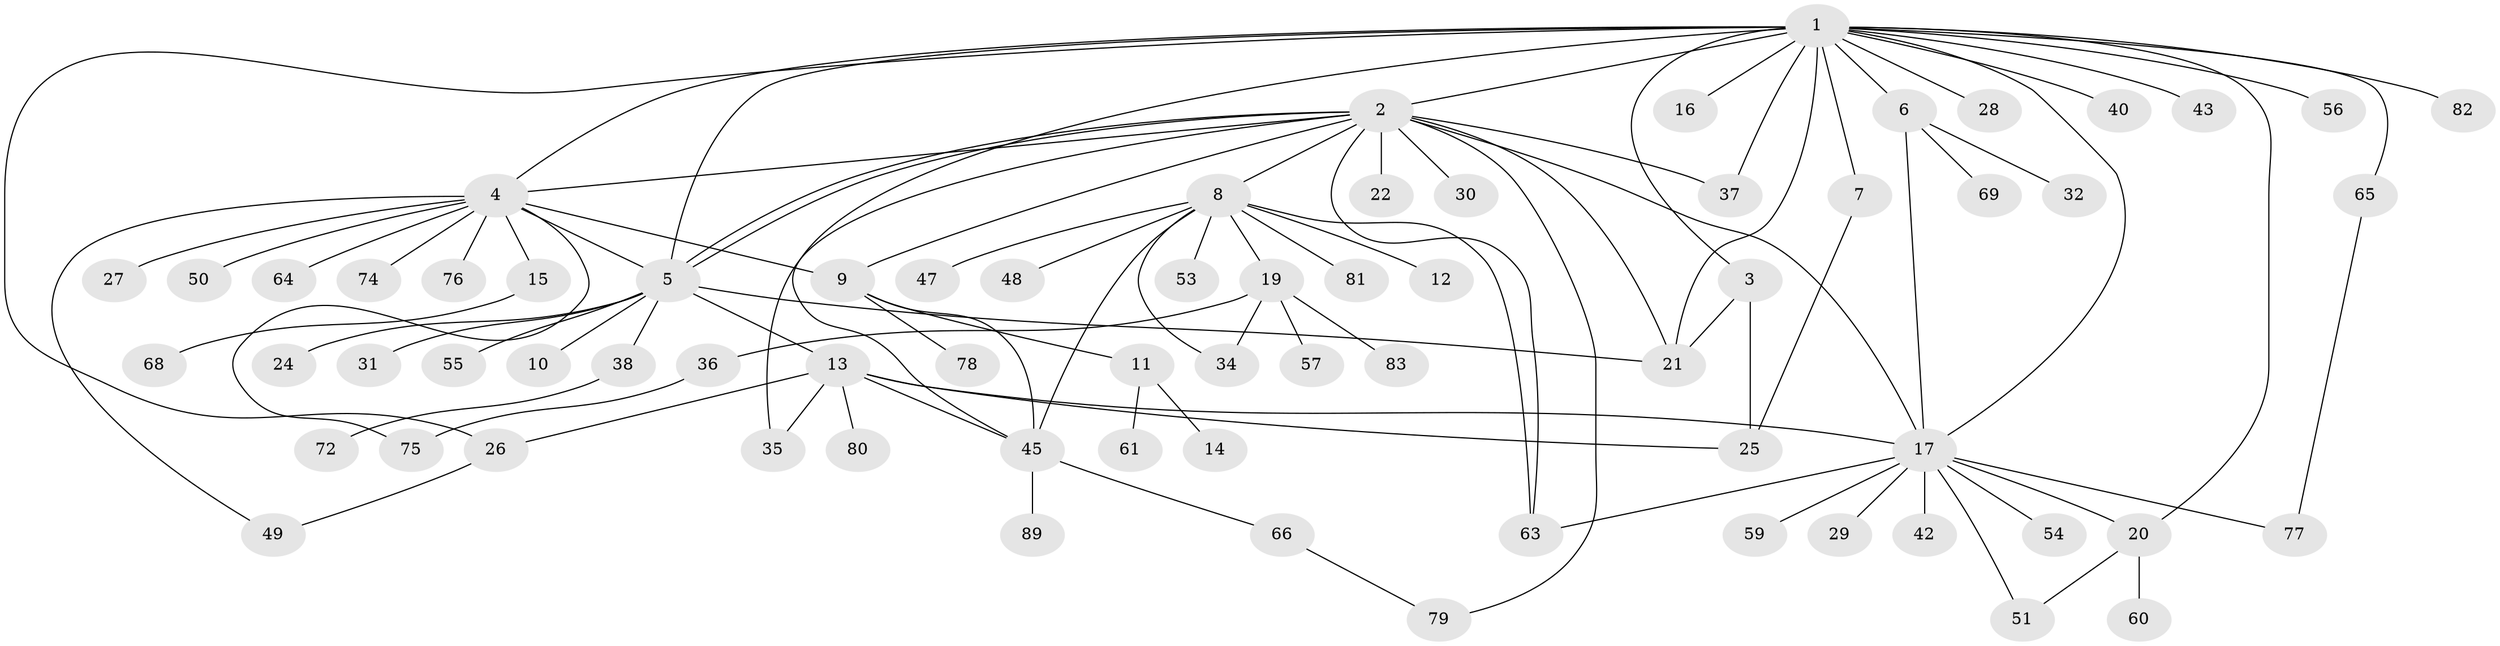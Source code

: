 // Generated by graph-tools (version 1.1) at 2025/51/02/27/25 19:51:58]
// undirected, 70 vertices, 97 edges
graph export_dot {
graph [start="1"]
  node [color=gray90,style=filled];
  1 [super="+46"];
  2 [super="+87"];
  3;
  4 [super="+84"];
  5 [super="+85"];
  6;
  7;
  8 [super="+52"];
  9 [super="+23"];
  10;
  11 [super="+67"];
  12;
  13 [super="+18"];
  14;
  15;
  16;
  17 [super="+41"];
  19 [super="+39"];
  20 [super="+70"];
  21;
  22;
  24;
  25 [super="+58"];
  26 [super="+33"];
  27;
  28;
  29;
  30;
  31;
  32;
  34;
  35;
  36;
  37 [super="+44"];
  38;
  40;
  42;
  43;
  45 [super="+71"];
  47 [super="+62"];
  48;
  49;
  50;
  51;
  53;
  54;
  55;
  56;
  57;
  59;
  60;
  61;
  63 [super="+73"];
  64;
  65;
  66;
  68;
  69;
  72 [super="+86"];
  74;
  75 [super="+88"];
  76;
  77;
  78;
  79;
  80;
  81;
  82;
  83;
  89;
  1 -- 2 [weight=2];
  1 -- 3;
  1 -- 4;
  1 -- 5;
  1 -- 6;
  1 -- 7;
  1 -- 16;
  1 -- 20;
  1 -- 21;
  1 -- 28;
  1 -- 40;
  1 -- 43;
  1 -- 45;
  1 -- 56;
  1 -- 26;
  1 -- 65;
  1 -- 82;
  1 -- 17;
  1 -- 37;
  2 -- 4;
  2 -- 5;
  2 -- 5;
  2 -- 8;
  2 -- 9;
  2 -- 17;
  2 -- 21;
  2 -- 22;
  2 -- 30;
  2 -- 35;
  2 -- 37;
  2 -- 63;
  2 -- 79;
  3 -- 21;
  3 -- 25;
  4 -- 5;
  4 -- 15;
  4 -- 27;
  4 -- 49;
  4 -- 50;
  4 -- 64;
  4 -- 74;
  4 -- 75;
  4 -- 76;
  4 -- 9;
  5 -- 10;
  5 -- 13;
  5 -- 21;
  5 -- 24;
  5 -- 31;
  5 -- 38;
  5 -- 55;
  6 -- 17;
  6 -- 32;
  6 -- 69;
  7 -- 25;
  8 -- 12;
  8 -- 19;
  8 -- 34;
  8 -- 47;
  8 -- 48;
  8 -- 53;
  8 -- 81;
  8 -- 45;
  8 -- 63;
  9 -- 11;
  9 -- 45;
  9 -- 78;
  11 -- 14;
  11 -- 61;
  13 -- 17;
  13 -- 25;
  13 -- 26;
  13 -- 35;
  13 -- 45;
  13 -- 80;
  15 -- 68;
  17 -- 20;
  17 -- 29;
  17 -- 42;
  17 -- 51;
  17 -- 54;
  17 -- 59;
  17 -- 77;
  17 -- 63;
  19 -- 34;
  19 -- 36;
  19 -- 83;
  19 -- 57;
  20 -- 51;
  20 -- 60;
  26 -- 49;
  36 -- 75;
  38 -- 72;
  45 -- 66;
  45 -- 89;
  65 -- 77;
  66 -- 79;
}
